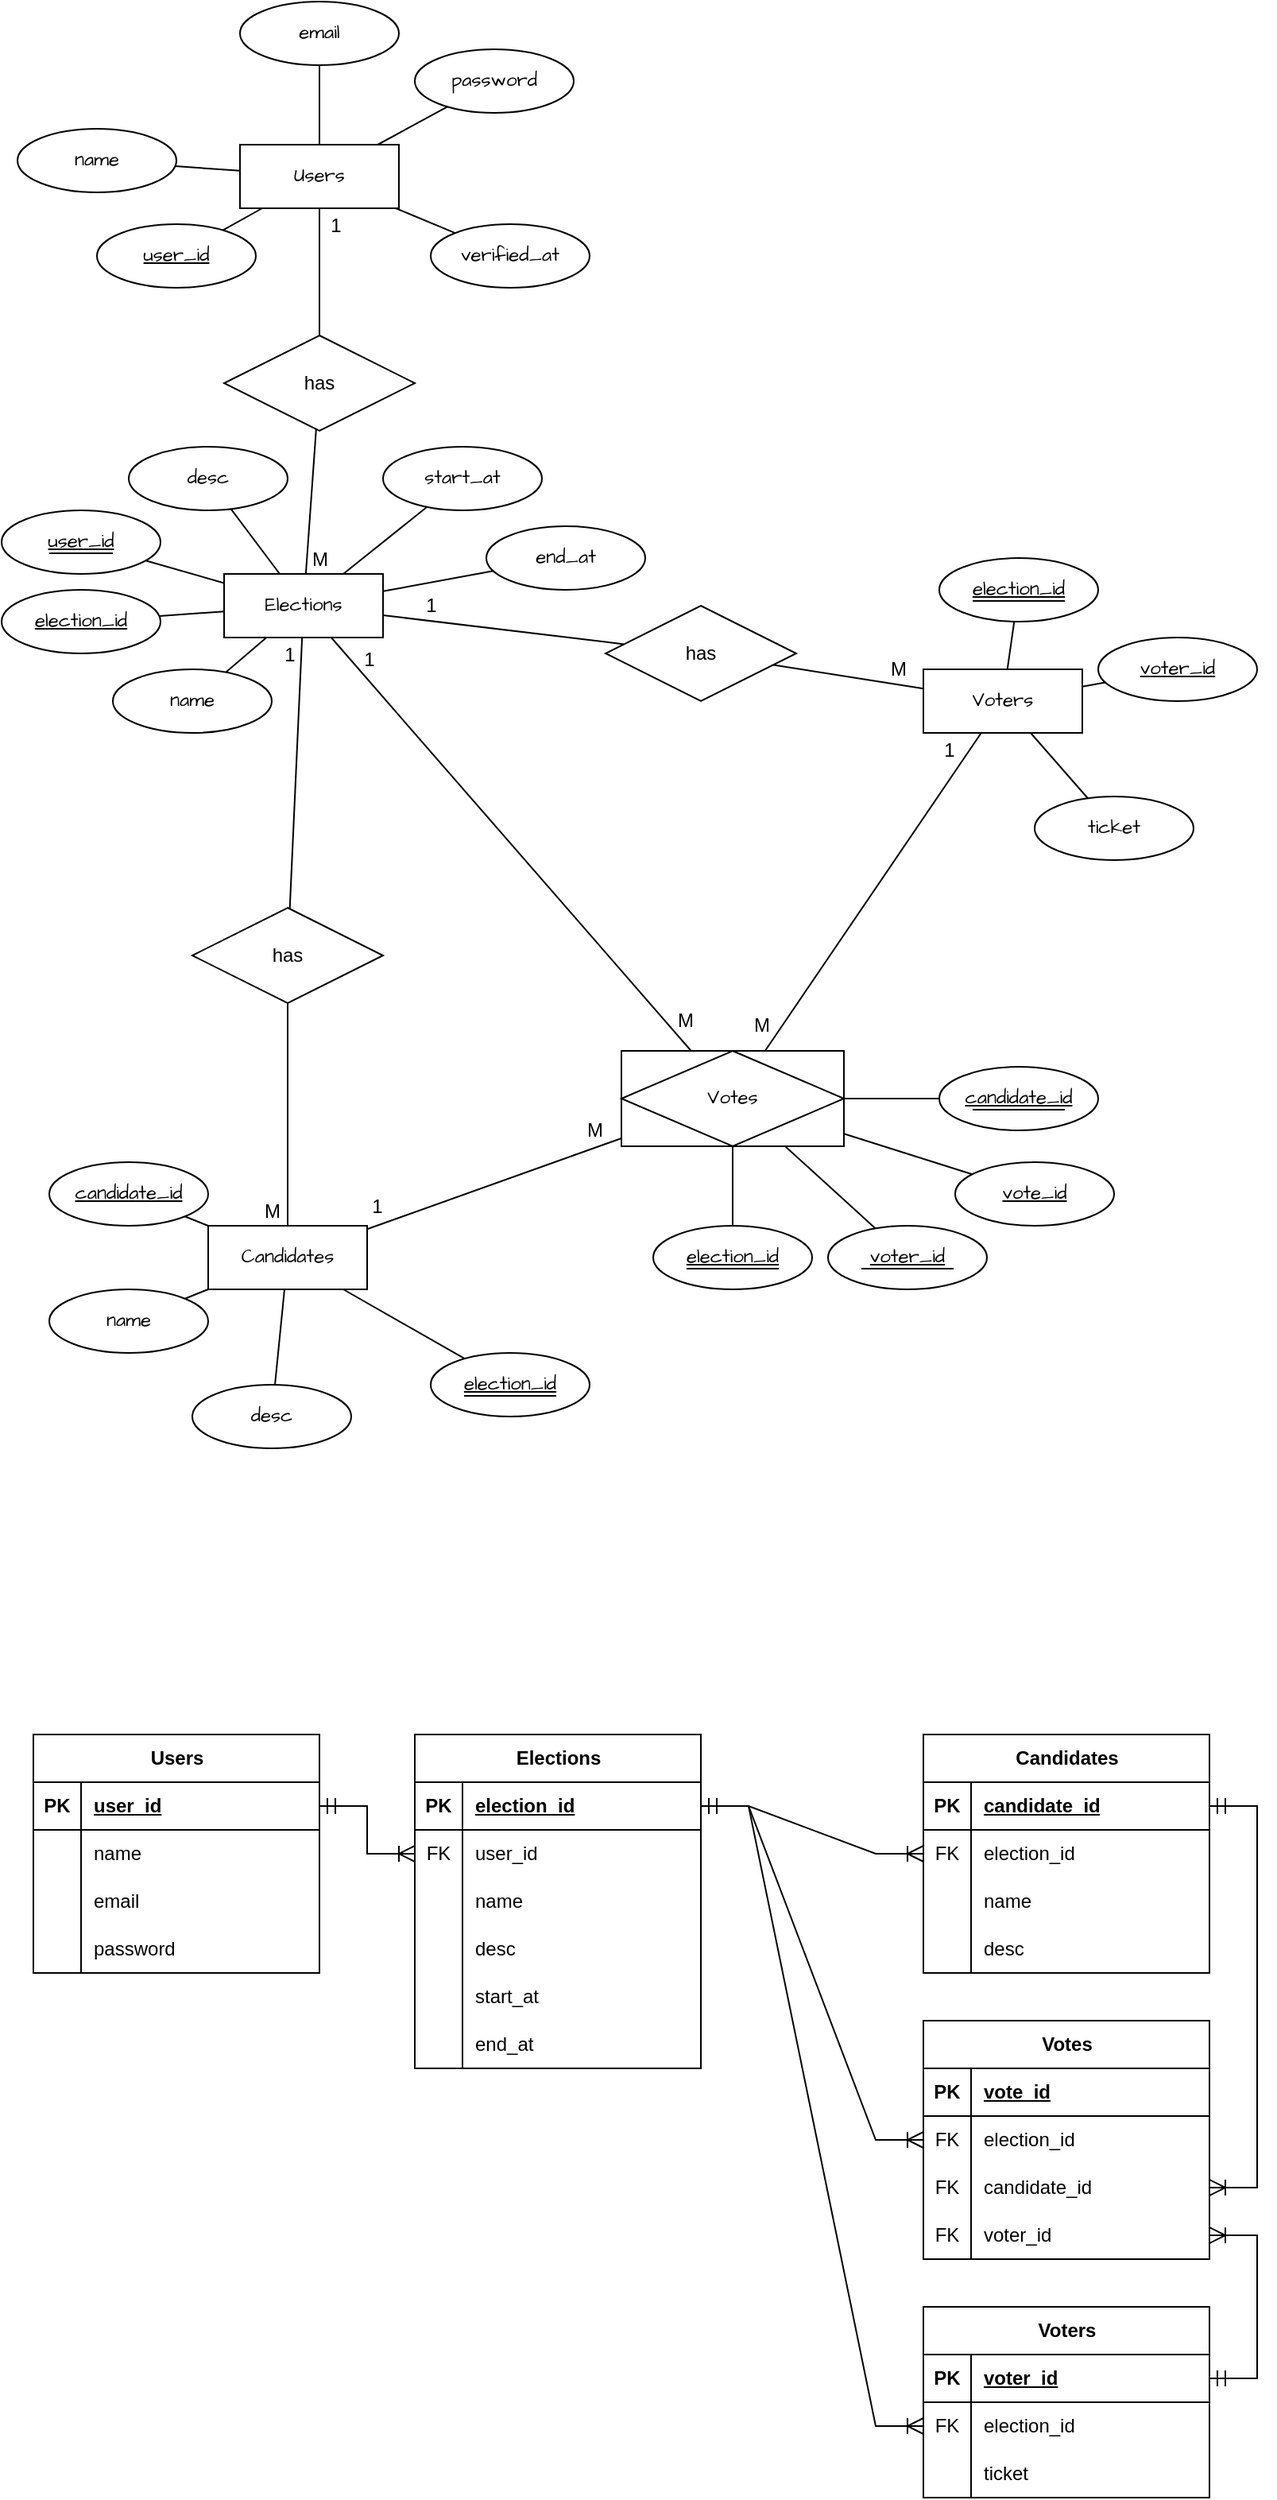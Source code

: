 <mxfile version="24.7.16">
  <diagram id="R2lEEEUBdFMjLlhIrx00" name="Page-1">
    <mxGraphModel dx="1313" dy="759" grid="1" gridSize="10" guides="1" tooltips="1" connect="1" arrows="1" fold="1" page="1" pageScale="1" pageWidth="850" pageHeight="1100" math="0" shadow="0" extFonts="Permanent Marker^https://fonts.googleapis.com/css?family=Permanent+Marker">
      <root>
        <mxCell id="0" />
        <mxCell id="1" parent="0" />
        <mxCell id="Wa6VP302sSLP-3VWAH-b-102" style="edgeStyle=none;curved=1;rounded=0;orthogonalLoop=1;jettySize=auto;html=1;fontSize=12;startSize=8;endSize=8;endArrow=none;endFill=0;" parent="1" source="Wa6VP302sSLP-3VWAH-b-1" target="Wa6VP302sSLP-3VWAH-b-38" edge="1">
          <mxGeometry relative="1" as="geometry" />
        </mxCell>
        <mxCell id="Wa6VP302sSLP-3VWAH-b-103" style="edgeStyle=none;curved=1;rounded=0;orthogonalLoop=1;jettySize=auto;html=1;fontSize=12;startSize=8;endSize=8;endArrow=none;endFill=0;" parent="1" source="Wa6VP302sSLP-3VWAH-b-1" target="Wa6VP302sSLP-3VWAH-b-29" edge="1">
          <mxGeometry relative="1" as="geometry">
            <mxPoint x="120" y="390" as="targetPoint" />
          </mxGeometry>
        </mxCell>
        <mxCell id="Wa6VP302sSLP-3VWAH-b-104" style="edgeStyle=none;curved=1;rounded=0;orthogonalLoop=1;jettySize=auto;html=1;fontSize=12;startSize=8;endSize=8;endArrow=none;endFill=0;" parent="1" source="Wa6VP302sSLP-3VWAH-b-1" target="Wa6VP302sSLP-3VWAH-b-35" edge="1">
          <mxGeometry relative="1" as="geometry" />
        </mxCell>
        <mxCell id="Kw1aUtqS49JXzA_AEvwv-2" style="edgeStyle=none;curved=1;rounded=0;orthogonalLoop=1;jettySize=auto;html=1;fontSize=12;startSize=8;endSize=8;endArrow=none;endFill=0;" parent="1" source="Wa6VP302sSLP-3VWAH-b-1" target="Kw1aUtqS49JXzA_AEvwv-1" edge="1">
          <mxGeometry relative="1" as="geometry" />
        </mxCell>
        <mxCell id="Kw1aUtqS49JXzA_AEvwv-10" value="1" style="edgeLabel;html=1;align=center;verticalAlign=middle;resizable=0;points=[];fontSize=12;" parent="Kw1aUtqS49JXzA_AEvwv-2" vertex="1" connectable="0">
          <mxGeometry x="-0.756" y="-1" relative="1" as="geometry">
            <mxPoint x="12" y="-9" as="offset" />
          </mxGeometry>
        </mxCell>
        <mxCell id="Kw1aUtqS49JXzA_AEvwv-5" style="edgeStyle=none;curved=1;rounded=0;orthogonalLoop=1;jettySize=auto;html=1;fontSize=12;startSize=8;endSize=8;endArrow=none;endFill=0;" parent="1" source="Kw1aUtqS49JXzA_AEvwv-4" target="Wa6VP302sSLP-3VWAH-b-4" edge="1">
          <mxGeometry relative="1" as="geometry" />
        </mxCell>
        <mxCell id="Kw1aUtqS49JXzA_AEvwv-13" value="M" style="edgeLabel;html=1;align=center;verticalAlign=middle;resizable=0;points=[];fontSize=12;" parent="Kw1aUtqS49JXzA_AEvwv-5" vertex="1" connectable="0">
          <mxGeometry x="0.578" y="-2" relative="1" as="geometry">
            <mxPoint x="-8" y="20" as="offset" />
          </mxGeometry>
        </mxCell>
        <mxCell id="Wa6VP302sSLP-3VWAH-b-1" value="Elections" style="whiteSpace=wrap;html=1;align=center;fontFamily=Architects Daughter;" parent="1" vertex="1">
          <mxGeometry x="170" y="410" width="100" height="40" as="geometry" />
        </mxCell>
        <mxCell id="Wa6VP302sSLP-3VWAH-b-84" style="edgeStyle=none;curved=1;rounded=0;orthogonalLoop=1;jettySize=auto;html=1;fontSize=12;startSize=8;endSize=8;endArrow=none;endFill=0;" parent="1" source="Wa6VP302sSLP-3VWAH-b-3" target="Wa6VP302sSLP-3VWAH-b-78" edge="1">
          <mxGeometry relative="1" as="geometry" />
        </mxCell>
        <mxCell id="Wa6VP302sSLP-3VWAH-b-85" style="edgeStyle=none;curved=1;rounded=0;orthogonalLoop=1;jettySize=auto;html=1;fontSize=12;startSize=8;endSize=8;endArrow=none;endFill=0;" parent="1" source="Wa6VP302sSLP-3VWAH-b-3" target="Wa6VP302sSLP-3VWAH-b-59" edge="1">
          <mxGeometry relative="1" as="geometry" />
        </mxCell>
        <mxCell id="Wa6VP302sSLP-3VWAH-b-88" style="edgeStyle=none;curved=1;rounded=0;orthogonalLoop=1;jettySize=auto;html=1;fontSize=12;startSize=8;endSize=8;endArrow=none;endFill=0;" parent="1" source="Wa6VP302sSLP-3VWAH-b-3" target="Wa6VP302sSLP-3VWAH-b-82" edge="1">
          <mxGeometry relative="1" as="geometry" />
        </mxCell>
        <mxCell id="Wa6VP302sSLP-3VWAH-b-3" value="Voters" style="whiteSpace=wrap;html=1;align=center;fontFamily=Architects Daughter;" parent="1" vertex="1">
          <mxGeometry x="610" y="470" width="100" height="40" as="geometry" />
        </mxCell>
        <mxCell id="Wa6VP302sSLP-3VWAH-b-95" style="edgeStyle=none;curved=1;rounded=0;orthogonalLoop=1;jettySize=auto;html=1;fontSize=12;startSize=8;endSize=8;endArrow=none;endFill=0;" parent="1" source="Wa6VP302sSLP-3VWAH-b-4" target="Wa6VP302sSLP-3VWAH-b-69" edge="1">
          <mxGeometry relative="1" as="geometry" />
        </mxCell>
        <mxCell id="Wa6VP302sSLP-3VWAH-b-96" style="edgeStyle=none;curved=1;rounded=0;orthogonalLoop=1;jettySize=auto;html=1;fontSize=12;startSize=8;endSize=8;endArrow=none;endFill=0;" parent="1" source="Wa6VP302sSLP-3VWAH-b-4" target="Wa6VP302sSLP-3VWAH-b-54" edge="1">
          <mxGeometry relative="1" as="geometry" />
        </mxCell>
        <mxCell id="Wa6VP302sSLP-3VWAH-b-97" style="edgeStyle=none;curved=1;rounded=0;orthogonalLoop=1;jettySize=auto;html=1;fontSize=12;startSize=8;endSize=8;endArrow=none;endFill=0;" parent="1" source="Wa6VP302sSLP-3VWAH-b-4" target="Wa6VP302sSLP-3VWAH-b-63" edge="1">
          <mxGeometry relative="1" as="geometry" />
        </mxCell>
        <mxCell id="Wa6VP302sSLP-3VWAH-b-4" value="Candidates" style="whiteSpace=wrap;html=1;align=center;fontFamily=Architects Daughter;" parent="1" vertex="1">
          <mxGeometry x="160" y="820" width="100" height="40" as="geometry" />
        </mxCell>
        <mxCell id="Wa6VP302sSLP-3VWAH-b-9" style="edgeStyle=none;curved=1;rounded=0;hachureGap=4;orthogonalLoop=1;jettySize=auto;html=1;fontFamily=Architects Daughter;fontSource=https%3A%2F%2Ffonts.googleapis.com%2Fcss%3Ffamily%3DArchitects%2BDaughter;fontSize=12;startSize=8;endSize=8;endArrow=none;endFill=0;" parent="1" source="77S7y7EUyt2f8yJZMsOL-2" target="Wa6VP302sSLP-3VWAH-b-1" edge="1">
          <mxGeometry relative="1" as="geometry" />
        </mxCell>
        <mxCell id="Kw1aUtqS49JXzA_AEvwv-14" value="M" style="edgeLabel;html=1;align=center;verticalAlign=middle;resizable=0;points=[];fontSize=12;" parent="Wa6VP302sSLP-3VWAH-b-9" vertex="1" connectable="0">
          <mxGeometry x="0.749" relative="1" as="geometry">
            <mxPoint x="8" y="2" as="offset" />
          </mxGeometry>
        </mxCell>
        <mxCell id="Wa6VP302sSLP-3VWAH-b-23" style="edgeStyle=none;curved=1;rounded=0;hachureGap=4;orthogonalLoop=1;jettySize=auto;html=1;fontFamily=Architects Daughter;fontSource=https%3A%2F%2Ffonts.googleapis.com%2Fcss%3Ffamily%3DArchitects%2BDaughter;fontSize=12;startSize=8;endSize=8;endArrow=none;endFill=0;" parent="1" source="Wa6VP302sSLP-3VWAH-b-5" target="Wa6VP302sSLP-3VWAH-b-14" edge="1">
          <mxGeometry relative="1" as="geometry" />
        </mxCell>
        <mxCell id="Wa6VP302sSLP-3VWAH-b-24" style="edgeStyle=none;curved=1;rounded=0;hachureGap=4;orthogonalLoop=1;jettySize=auto;html=1;fontFamily=Architects Daughter;fontSource=https%3A%2F%2Ffonts.googleapis.com%2Fcss%3Ffamily%3DArchitects%2BDaughter;fontSize=12;startSize=8;endSize=8;endArrow=none;endFill=0;" parent="1" source="Wa6VP302sSLP-3VWAH-b-5" target="Wa6VP302sSLP-3VWAH-b-15" edge="1">
          <mxGeometry relative="1" as="geometry" />
        </mxCell>
        <mxCell id="Wa6VP302sSLP-3VWAH-b-26" style="edgeStyle=none;curved=1;rounded=0;hachureGap=4;orthogonalLoop=1;jettySize=auto;html=1;fontFamily=Architects Daughter;fontSource=https%3A%2F%2Ffonts.googleapis.com%2Fcss%3Ffamily%3DArchitects%2BDaughter;fontSize=12;startSize=8;endSize=8;endArrow=none;endFill=0;" parent="1" source="Wa6VP302sSLP-3VWAH-b-5" target="Wa6VP302sSLP-3VWAH-b-19" edge="1">
          <mxGeometry relative="1" as="geometry" />
        </mxCell>
        <mxCell id="Wa6VP302sSLP-3VWAH-b-5" value="Users" style="whiteSpace=wrap;html=1;align=center;fontFamily=Architects Daughter;" parent="1" vertex="1">
          <mxGeometry x="180" y="140" width="100" height="40" as="geometry" />
        </mxCell>
        <mxCell id="Wa6VP302sSLP-3VWAH-b-11" style="edgeStyle=none;curved=1;rounded=0;hachureGap=4;orthogonalLoop=1;jettySize=auto;html=1;fontFamily=Architects Daughter;fontSource=https%3A%2F%2Ffonts.googleapis.com%2Fcss%3Ffamily%3DArchitects%2BDaughter;fontSize=12;startSize=8;endSize=8;endArrow=none;endFill=0;" parent="1" source="Wa6VP302sSLP-3VWAH-b-7" target="Wa6VP302sSLP-3VWAH-b-1" edge="1">
          <mxGeometry relative="1" as="geometry" />
        </mxCell>
        <mxCell id="Kw1aUtqS49JXzA_AEvwv-18" value="1" style="edgeLabel;html=1;align=center;verticalAlign=middle;resizable=0;points=[];fontSize=12;" parent="Wa6VP302sSLP-3VWAH-b-11" vertex="1" connectable="0">
          <mxGeometry x="0.927" relative="1" as="geometry">
            <mxPoint x="15" y="4" as="offset" />
          </mxGeometry>
        </mxCell>
        <mxCell id="Kw1aUtqS49JXzA_AEvwv-19" value="M" style="edgeLabel;html=1;align=center;verticalAlign=middle;resizable=0;points=[];fontSize=12;" parent="Wa6VP302sSLP-3VWAH-b-11" vertex="1" connectable="0">
          <mxGeometry x="-0.902" y="2" relative="1" as="geometry">
            <mxPoint x="9" y="-8" as="offset" />
          </mxGeometry>
        </mxCell>
        <mxCell id="Wa6VP302sSLP-3VWAH-b-12" style="edgeStyle=none;curved=1;rounded=0;hachureGap=4;orthogonalLoop=1;jettySize=auto;html=1;fontFamily=Architects Daughter;fontSource=https%3A%2F%2Ffonts.googleapis.com%2Fcss%3Ffamily%3DArchitects%2BDaughter;fontSize=12;startSize=8;endSize=8;endArrow=none;endFill=0;" parent="1" source="Wa6VP302sSLP-3VWAH-b-7" target="Wa6VP302sSLP-3VWAH-b-4" edge="1">
          <mxGeometry relative="1" as="geometry" />
        </mxCell>
        <mxCell id="Kw1aUtqS49JXzA_AEvwv-16" value="1" style="edgeLabel;html=1;align=center;verticalAlign=middle;resizable=0;points=[];fontSize=12;" parent="Wa6VP302sSLP-3VWAH-b-12" vertex="1" connectable="0">
          <mxGeometry x="0.882" y="2" relative="1" as="geometry">
            <mxPoint x="-4" y="-13" as="offset" />
          </mxGeometry>
        </mxCell>
        <mxCell id="Kw1aUtqS49JXzA_AEvwv-17" value="M" style="edgeLabel;html=1;align=center;verticalAlign=middle;resizable=0;points=[];fontSize=12;" parent="Wa6VP302sSLP-3VWAH-b-12" vertex="1" connectable="0">
          <mxGeometry x="-0.86" y="1" relative="1" as="geometry">
            <mxPoint x="-6" y="-10" as="offset" />
          </mxGeometry>
        </mxCell>
        <mxCell id="Wa6VP302sSLP-3VWAH-b-13" style="edgeStyle=none;curved=1;rounded=0;hachureGap=4;orthogonalLoop=1;jettySize=auto;html=1;fontFamily=Architects Daughter;fontSource=https%3A%2F%2Ffonts.googleapis.com%2Fcss%3Ffamily%3DArchitects%2BDaughter;fontSize=12;startSize=8;endSize=8;endArrow=none;endFill=0;" parent="1" source="Wa6VP302sSLP-3VWAH-b-7" target="Wa6VP302sSLP-3VWAH-b-3" edge="1">
          <mxGeometry relative="1" as="geometry" />
        </mxCell>
        <mxCell id="Kw1aUtqS49JXzA_AEvwv-20" value="M" style="edgeLabel;html=1;align=center;verticalAlign=middle;resizable=0;points=[];fontSize=12;" parent="Wa6VP302sSLP-3VWAH-b-13" vertex="1" connectable="0">
          <mxGeometry x="-0.845" relative="1" as="geometry">
            <mxPoint x="-13" y="-1" as="offset" />
          </mxGeometry>
        </mxCell>
        <mxCell id="Kw1aUtqS49JXzA_AEvwv-21" value="1" style="edgeLabel;html=1;align=center;verticalAlign=middle;resizable=0;points=[];fontSize=12;" parent="Wa6VP302sSLP-3VWAH-b-13" vertex="1" connectable="0">
          <mxGeometry x="0.841" relative="1" as="geometry">
            <mxPoint x="-10" y="-5" as="offset" />
          </mxGeometry>
        </mxCell>
        <mxCell id="Wa6VP302sSLP-3VWAH-b-89" style="edgeStyle=none;curved=1;rounded=0;orthogonalLoop=1;jettySize=auto;html=1;fontSize=12;startSize=8;endSize=8;endArrow=none;endFill=0;" parent="1" source="Wa6VP302sSLP-3VWAH-b-7" target="Wa6VP302sSLP-3VWAH-b-52" edge="1">
          <mxGeometry relative="1" as="geometry" />
        </mxCell>
        <mxCell id="Wa6VP302sSLP-3VWAH-b-90" style="edgeStyle=none;curved=1;rounded=0;orthogonalLoop=1;jettySize=auto;html=1;fontSize=12;startSize=8;endSize=8;endArrow=none;endFill=0;" parent="1" source="Wa6VP302sSLP-3VWAH-b-7" target="Wa6VP302sSLP-3VWAH-b-48" edge="1">
          <mxGeometry relative="1" as="geometry" />
        </mxCell>
        <mxCell id="Wa6VP302sSLP-3VWAH-b-91" style="edgeStyle=none;curved=1;rounded=0;orthogonalLoop=1;jettySize=auto;html=1;fontSize=12;startSize=8;endSize=8;endArrow=none;endFill=0;" parent="1" source="Wa6VP302sSLP-3VWAH-b-7" target="Wa6VP302sSLP-3VWAH-b-50" edge="1">
          <mxGeometry relative="1" as="geometry" />
        </mxCell>
        <mxCell id="Wa6VP302sSLP-3VWAH-b-94" style="edgeStyle=none;curved=1;rounded=0;orthogonalLoop=1;jettySize=auto;html=1;fontSize=12;startSize=8;endSize=8;endArrow=none;endFill=0;" parent="1" source="Wa6VP302sSLP-3VWAH-b-7" target="Wa6VP302sSLP-3VWAH-b-56" edge="1">
          <mxGeometry relative="1" as="geometry" />
        </mxCell>
        <mxCell id="Wa6VP302sSLP-3VWAH-b-7" value="Votes" style="shape=associativeEntity;whiteSpace=wrap;html=1;align=center;hachureGap=4;fontFamily=Architects Daughter;" parent="1" vertex="1">
          <mxGeometry x="420" y="710" width="140" height="60" as="geometry" />
        </mxCell>
        <mxCell id="Wa6VP302sSLP-3VWAH-b-14" value="name" style="ellipse;whiteSpace=wrap;html=1;align=center;hachureGap=4;fontFamily=Architects Daughter;fontSource=https%3A%2F%2Ffonts.googleapis.com%2Fcss%3Ffamily%3DArchitects%2BDaughter;" parent="1" vertex="1">
          <mxGeometry x="40" y="130" width="100" height="40" as="geometry" />
        </mxCell>
        <mxCell id="Wa6VP302sSLP-3VWAH-b-15" value="email" style="ellipse;whiteSpace=wrap;html=1;align=center;hachureGap=4;fontFamily=Architects Daughter;fontSource=https%3A%2F%2Ffonts.googleapis.com%2Fcss%3Ffamily%3DArchitects%2BDaughter;" parent="1" vertex="1">
          <mxGeometry x="180" y="50" width="100" height="40" as="geometry" />
        </mxCell>
        <mxCell id="Wa6VP302sSLP-3VWAH-b-17" value="password" style="ellipse;whiteSpace=wrap;html=1;align=center;hachureGap=4;fontFamily=Architects Daughter;fontSource=https%3A%2F%2Ffonts.googleapis.com%2Fcss%3Ffamily%3DArchitects%2BDaughter;" parent="1" vertex="1">
          <mxGeometry x="290" y="80" width="100" height="40" as="geometry" />
        </mxCell>
        <mxCell id="Wa6VP302sSLP-3VWAH-b-19" value="verified_at" style="ellipse;whiteSpace=wrap;html=1;align=center;hachureGap=4;fontFamily=Architects Daughter;fontSource=https%3A%2F%2Ffonts.googleapis.com%2Fcss%3Ffamily%3DArchitects%2BDaughter;" parent="1" vertex="1">
          <mxGeometry x="300" y="190" width="100" height="40" as="geometry" />
        </mxCell>
        <mxCell id="Wa6VP302sSLP-3VWAH-b-22" style="edgeStyle=none;curved=1;rounded=0;hachureGap=4;orthogonalLoop=1;jettySize=auto;html=1;fontFamily=Architects Daughter;fontSource=https%3A%2F%2Ffonts.googleapis.com%2Fcss%3Ffamily%3DArchitects%2BDaughter;fontSize=12;startSize=8;endSize=8;endArrow=none;endFill=0;" parent="1" source="Wa6VP302sSLP-3VWAH-b-21" target="Wa6VP302sSLP-3VWAH-b-5" edge="1">
          <mxGeometry relative="1" as="geometry" />
        </mxCell>
        <mxCell id="Wa6VP302sSLP-3VWAH-b-21" value="user_id" style="ellipse;whiteSpace=wrap;html=1;align=center;hachureGap=4;fontFamily=Architects Daughter;fontSource=https%3A%2F%2Ffonts.googleapis.com%2Fcss%3Ffamily%3DArchitects%2BDaughter;fontStyle=4;" parent="1" vertex="1">
          <mxGeometry x="90" y="190" width="100" height="40" as="geometry" />
        </mxCell>
        <mxCell id="Wa6VP302sSLP-3VWAH-b-25" style="edgeStyle=none;curved=1;rounded=0;hachureGap=4;orthogonalLoop=1;jettySize=auto;html=1;fontFamily=Architects Daughter;fontSource=https%3A%2F%2Ffonts.googleapis.com%2Fcss%3Ffamily%3DArchitects%2BDaughter;fontSize=12;startSize=8;endSize=8;endArrow=none;endFill=0;" parent="1" source="Wa6VP302sSLP-3VWAH-b-5" target="Wa6VP302sSLP-3VWAH-b-17" edge="1">
          <mxGeometry relative="1" as="geometry" />
        </mxCell>
        <mxCell id="Wa6VP302sSLP-3VWAH-b-31" value="" style="group;" parent="1" vertex="1" connectable="0">
          <mxGeometry x="30" y="370" width="100" height="40" as="geometry" />
        </mxCell>
        <mxCell id="Wa6VP302sSLP-3VWAH-b-29" value="user_id" style="ellipse;whiteSpace=wrap;html=1;align=center;hachureGap=4;fontFamily=Architects Daughter;fontSource=https%3A%2F%2Ffonts.googleapis.com%2Fcss%3Ffamily%3DArchitects%2BDaughter;fontStyle=4;" parent="Wa6VP302sSLP-3VWAH-b-31" vertex="1">
          <mxGeometry width="100" height="40" as="geometry" />
        </mxCell>
        <mxCell id="Wa6VP302sSLP-3VWAH-b-30" value="" style="endArrow=none;html=1;rounded=0;hachureGap=4;fontFamily=Architects Daughter;fontSource=https%3A%2F%2Ffonts.googleapis.com%2Fcss%3Ffamily%3DArchitects%2BDaughter;fontSize=12;startSize=8;endSize=8;curved=1;" parent="Wa6VP302sSLP-3VWAH-b-31" edge="1">
          <mxGeometry relative="1" as="geometry">
            <mxPoint x="30" y="27" as="sourcePoint" />
            <mxPoint x="70" y="27" as="targetPoint" />
          </mxGeometry>
        </mxCell>
        <mxCell id="Wa6VP302sSLP-3VWAH-b-35" value="election_id" style="ellipse;whiteSpace=wrap;html=1;align=center;hachureGap=4;fontFamily=Architects Daughter;fontSource=https%3A%2F%2Ffonts.googleapis.com%2Fcss%3Ffamily%3DArchitects%2BDaughter;fontStyle=4;" parent="1" vertex="1">
          <mxGeometry x="30" y="420" width="100" height="40" as="geometry" />
        </mxCell>
        <mxCell id="Wa6VP302sSLP-3VWAH-b-106" style="edgeStyle=none;curved=1;rounded=0;orthogonalLoop=1;jettySize=auto;html=1;fontSize=12;startSize=8;endSize=8;endArrow=none;endFill=0;" parent="1" source="Wa6VP302sSLP-3VWAH-b-37" target="Wa6VP302sSLP-3VWAH-b-1" edge="1">
          <mxGeometry relative="1" as="geometry" />
        </mxCell>
        <mxCell id="Wa6VP302sSLP-3VWAH-b-37" value="name" style="ellipse;whiteSpace=wrap;html=1;align=center;hachureGap=4;fontFamily=Architects Daughter;fontSource=https%3A%2F%2Ffonts.googleapis.com%2Fcss%3Ffamily%3DArchitects%2BDaughter;" parent="1" vertex="1">
          <mxGeometry x="100" y="470" width="100" height="40" as="geometry" />
        </mxCell>
        <mxCell id="Wa6VP302sSLP-3VWAH-b-38" value="desc" style="ellipse;whiteSpace=wrap;html=1;align=center;hachureGap=4;fontFamily=Architects Daughter;fontSource=https%3A%2F%2Ffonts.googleapis.com%2Fcss%3Ffamily%3DArchitects%2BDaughter;" parent="1" vertex="1">
          <mxGeometry x="110" y="330" width="100" height="40" as="geometry" />
        </mxCell>
        <mxCell id="77S7y7EUyt2f8yJZMsOL-1" style="edgeStyle=none;curved=1;rounded=0;orthogonalLoop=1;jettySize=auto;html=1;fontSize=12;startSize=8;endSize=8;endArrow=none;endFill=0;" parent="1" source="Wa6VP302sSLP-3VWAH-b-39" target="Wa6VP302sSLP-3VWAH-b-1" edge="1">
          <mxGeometry relative="1" as="geometry" />
        </mxCell>
        <mxCell id="Wa6VP302sSLP-3VWAH-b-39" value="start_at" style="ellipse;whiteSpace=wrap;html=1;align=center;hachureGap=4;fontFamily=Architects Daughter;fontSource=https%3A%2F%2Ffonts.googleapis.com%2Fcss%3Ffamily%3DArchitects%2BDaughter;" parent="1" vertex="1">
          <mxGeometry x="270" y="330" width="100" height="40" as="geometry" />
        </mxCell>
        <mxCell id="Wa6VP302sSLP-3VWAH-b-108" style="edgeStyle=none;curved=1;rounded=0;orthogonalLoop=1;jettySize=auto;html=1;fontSize=12;startSize=8;endSize=8;endArrow=none;endFill=0;" parent="1" source="Wa6VP302sSLP-3VWAH-b-40" target="Wa6VP302sSLP-3VWAH-b-1" edge="1">
          <mxGeometry relative="1" as="geometry" />
        </mxCell>
        <mxCell id="Wa6VP302sSLP-3VWAH-b-40" value="end_at" style="ellipse;whiteSpace=wrap;html=1;align=center;hachureGap=4;fontFamily=Architects Daughter;fontSource=https%3A%2F%2Ffonts.googleapis.com%2Fcss%3Ffamily%3DArchitects%2BDaughter;" parent="1" vertex="1">
          <mxGeometry x="335" y="380" width="100" height="40" as="geometry" />
        </mxCell>
        <mxCell id="Wa6VP302sSLP-3VWAH-b-47" value="" style="group;" parent="1" vertex="1" connectable="0">
          <mxGeometry x="440" y="820" width="100" height="40" as="geometry" />
        </mxCell>
        <mxCell id="Wa6VP302sSLP-3VWAH-b-48" value="election_id" style="ellipse;whiteSpace=wrap;html=1;align=center;hachureGap=4;fontFamily=Architects Daughter;fontSource=https%3A%2F%2Ffonts.googleapis.com%2Fcss%3Ffamily%3DArchitects%2BDaughter;fontStyle=4;" parent="Wa6VP302sSLP-3VWAH-b-47" vertex="1">
          <mxGeometry width="100" height="40" as="geometry" />
        </mxCell>
        <mxCell id="Wa6VP302sSLP-3VWAH-b-49" value="" style="endArrow=none;html=1;rounded=0;hachureGap=4;fontFamily=Architects Daughter;fontSource=https%3A%2F%2Ffonts.googleapis.com%2Fcss%3Ffamily%3DArchitects%2BDaughter;fontSize=12;startSize=8;endSize=8;curved=1;" parent="Wa6VP302sSLP-3VWAH-b-47" edge="1">
          <mxGeometry relative="1" as="geometry">
            <mxPoint x="21" y="27" as="sourcePoint" />
            <mxPoint x="79" y="27" as="targetPoint" />
          </mxGeometry>
        </mxCell>
        <mxCell id="Wa6VP302sSLP-3VWAH-b-50" value="vote_id" style="ellipse;whiteSpace=wrap;html=1;align=center;hachureGap=4;fontFamily=Architects Daughter;fontSource=https%3A%2F%2Ffonts.googleapis.com%2Fcss%3Ffamily%3DArchitects%2BDaughter;fontStyle=4;" parent="1" vertex="1">
          <mxGeometry x="630" y="780" width="100" height="40" as="geometry" />
        </mxCell>
        <mxCell id="Wa6VP302sSLP-3VWAH-b-51" value="" style="group;" parent="1" vertex="1" connectable="0">
          <mxGeometry x="620" y="720" width="100" height="40" as="geometry" />
        </mxCell>
        <mxCell id="Wa6VP302sSLP-3VWAH-b-52" value="candidate_id" style="ellipse;whiteSpace=wrap;html=1;align=center;hachureGap=4;fontFamily=Architects Daughter;fontSource=https%3A%2F%2Ffonts.googleapis.com%2Fcss%3Ffamily%3DArchitects%2BDaughter;fontStyle=4;" parent="Wa6VP302sSLP-3VWAH-b-51" vertex="1">
          <mxGeometry width="100" height="40" as="geometry" />
        </mxCell>
        <mxCell id="Wa6VP302sSLP-3VWAH-b-53" value="" style="endArrow=none;html=1;rounded=0;hachureGap=4;fontFamily=Architects Daughter;fontSource=https%3A%2F%2Ffonts.googleapis.com%2Fcss%3Ffamily%3DArchitects%2BDaughter;fontSize=12;startSize=8;endSize=8;curved=1;" parent="Wa6VP302sSLP-3VWAH-b-51" edge="1">
          <mxGeometry relative="1" as="geometry">
            <mxPoint x="21" y="27" as="sourcePoint" />
            <mxPoint x="79" y="27" as="targetPoint" />
          </mxGeometry>
        </mxCell>
        <mxCell id="Wa6VP302sSLP-3VWAH-b-54" value="candidate_id" style="ellipse;whiteSpace=wrap;html=1;align=center;hachureGap=4;fontFamily=Architects Daughter;fontSource=https%3A%2F%2Ffonts.googleapis.com%2Fcss%3Ffamily%3DArchitects%2BDaughter;fontStyle=4;" parent="1" vertex="1">
          <mxGeometry x="60" y="780" width="100" height="40" as="geometry" />
        </mxCell>
        <mxCell id="Wa6VP302sSLP-3VWAH-b-55" value="" style="group;" parent="1" vertex="1" connectable="0">
          <mxGeometry x="550" y="820" width="100" height="40" as="geometry" />
        </mxCell>
        <mxCell id="Wa6VP302sSLP-3VWAH-b-56" value="voter_id" style="ellipse;whiteSpace=wrap;html=1;align=center;hachureGap=4;fontFamily=Architects Daughter;fontSource=https%3A%2F%2Ffonts.googleapis.com%2Fcss%3Ffamily%3DArchitects%2BDaughter;fontStyle=4;" parent="Wa6VP302sSLP-3VWAH-b-55" vertex="1">
          <mxGeometry width="100" height="40" as="geometry" />
        </mxCell>
        <mxCell id="Wa6VP302sSLP-3VWAH-b-57" value="" style="endArrow=none;html=1;rounded=0;hachureGap=4;fontFamily=Architects Daughter;fontSource=https%3A%2F%2Ffonts.googleapis.com%2Fcss%3Ffamily%3DArchitects%2BDaughter;fontSize=12;startSize=8;endSize=8;curved=1;" parent="Wa6VP302sSLP-3VWAH-b-55" edge="1">
          <mxGeometry relative="1" as="geometry">
            <mxPoint x="21" y="27" as="sourcePoint" />
            <mxPoint x="79" y="27" as="targetPoint" />
          </mxGeometry>
        </mxCell>
        <mxCell id="Wa6VP302sSLP-3VWAH-b-58" value="" style="group;" parent="1" vertex="1" connectable="0">
          <mxGeometry x="720" y="450" width="100" height="40" as="geometry" />
        </mxCell>
        <mxCell id="Wa6VP302sSLP-3VWAH-b-59" value="voter_id" style="ellipse;whiteSpace=wrap;html=1;align=center;hachureGap=4;fontFamily=Architects Daughter;fontSource=https%3A%2F%2Ffonts.googleapis.com%2Fcss%3Ffamily%3DArchitects%2BDaughter;fontStyle=4;" parent="Wa6VP302sSLP-3VWAH-b-58" vertex="1">
          <mxGeometry width="100" height="40" as="geometry" />
        </mxCell>
        <mxCell id="Wa6VP302sSLP-3VWAH-b-62" style="edgeStyle=none;curved=1;rounded=0;orthogonalLoop=1;jettySize=auto;html=1;exitX=0.5;exitY=1;exitDx=0;exitDy=0;fontSize=12;startSize=8;endSize=8;" parent="1" source="Wa6VP302sSLP-3VWAH-b-50" target="Wa6VP302sSLP-3VWAH-b-50" edge="1">
          <mxGeometry relative="1" as="geometry" />
        </mxCell>
        <mxCell id="Wa6VP302sSLP-3VWAH-b-63" value="name" style="ellipse;whiteSpace=wrap;html=1;align=center;hachureGap=4;fontFamily=Architects Daughter;fontSource=https%3A%2F%2Ffonts.googleapis.com%2Fcss%3Ffamily%3DArchitects%2BDaughter;" parent="1" vertex="1">
          <mxGeometry x="60" y="860" width="100" height="40" as="geometry" />
        </mxCell>
        <mxCell id="Wa6VP302sSLP-3VWAH-b-98" style="edgeStyle=none;curved=1;rounded=0;orthogonalLoop=1;jettySize=auto;html=1;fontSize=12;startSize=8;endSize=8;endArrow=none;endFill=0;" parent="1" source="Wa6VP302sSLP-3VWAH-b-65" target="Wa6VP302sSLP-3VWAH-b-4" edge="1">
          <mxGeometry relative="1" as="geometry" />
        </mxCell>
        <mxCell id="Wa6VP302sSLP-3VWAH-b-65" value="desc" style="ellipse;whiteSpace=wrap;html=1;align=center;hachureGap=4;fontFamily=Architects Daughter;fontSource=https%3A%2F%2Ffonts.googleapis.com%2Fcss%3Ffamily%3DArchitects%2BDaughter;" parent="1" vertex="1">
          <mxGeometry x="150" y="920" width="100" height="40" as="geometry" />
        </mxCell>
        <mxCell id="Wa6VP302sSLP-3VWAH-b-68" value="" style="group;" parent="1" vertex="1" connectable="0">
          <mxGeometry x="300" y="900" width="100" height="40" as="geometry" />
        </mxCell>
        <mxCell id="Wa6VP302sSLP-3VWAH-b-69" value="election_id" style="ellipse;whiteSpace=wrap;html=1;align=center;hachureGap=4;fontFamily=Architects Daughter;fontSource=https%3A%2F%2Ffonts.googleapis.com%2Fcss%3Ffamily%3DArchitects%2BDaughter;fontStyle=4;" parent="Wa6VP302sSLP-3VWAH-b-68" vertex="1">
          <mxGeometry width="100" height="40" as="geometry" />
        </mxCell>
        <mxCell id="Wa6VP302sSLP-3VWAH-b-70" value="" style="endArrow=none;html=1;rounded=0;hachureGap=4;fontFamily=Architects Daughter;fontSource=https%3A%2F%2Ffonts.googleapis.com%2Fcss%3Ffamily%3DArchitects%2BDaughter;fontSize=12;startSize=8;endSize=8;curved=1;" parent="Wa6VP302sSLP-3VWAH-b-68" edge="1">
          <mxGeometry relative="1" as="geometry">
            <mxPoint x="21" y="27" as="sourcePoint" />
            <mxPoint x="79" y="27" as="targetPoint" />
          </mxGeometry>
        </mxCell>
        <mxCell id="Wa6VP302sSLP-3VWAH-b-77" value="" style="group;" parent="1" vertex="1" connectable="0">
          <mxGeometry x="620" y="400" width="100" height="40" as="geometry" />
        </mxCell>
        <mxCell id="Wa6VP302sSLP-3VWAH-b-78" value="election_id" style="ellipse;whiteSpace=wrap;html=1;align=center;hachureGap=4;fontFamily=Architects Daughter;fontSource=https%3A%2F%2Ffonts.googleapis.com%2Fcss%3Ffamily%3DArchitects%2BDaughter;fontStyle=4;" parent="Wa6VP302sSLP-3VWAH-b-77" vertex="1">
          <mxGeometry width="100" height="40" as="geometry" />
        </mxCell>
        <mxCell id="Wa6VP302sSLP-3VWAH-b-79" value="" style="endArrow=none;html=1;rounded=0;hachureGap=4;fontFamily=Architects Daughter;fontSource=https%3A%2F%2Ffonts.googleapis.com%2Fcss%3Ffamily%3DArchitects%2BDaughter;fontSize=12;startSize=8;endSize=8;curved=1;" parent="Wa6VP302sSLP-3VWAH-b-77" edge="1">
          <mxGeometry relative="1" as="geometry">
            <mxPoint x="21" y="27" as="sourcePoint" />
            <mxPoint x="79" y="27" as="targetPoint" />
          </mxGeometry>
        </mxCell>
        <mxCell id="Wa6VP302sSLP-3VWAH-b-82" value="ticket" style="ellipse;whiteSpace=wrap;html=1;align=center;hachureGap=4;fontFamily=Architects Daughter;fontSource=https%3A%2F%2Ffonts.googleapis.com%2Fcss%3Ffamily%3DArchitects%2BDaughter;" parent="1" vertex="1">
          <mxGeometry x="680" y="550" width="100" height="40" as="geometry" />
        </mxCell>
        <mxCell id="77S7y7EUyt2f8yJZMsOL-3" value="Users" style="shape=table;startSize=30;container=1;collapsible=1;childLayout=tableLayout;fixedRows=1;rowLines=0;fontStyle=1;align=center;resizeLast=1;html=1;" parent="1" vertex="1">
          <mxGeometry x="50" y="1140" width="180" height="150" as="geometry" />
        </mxCell>
        <mxCell id="77S7y7EUyt2f8yJZMsOL-4" value="" style="shape=tableRow;horizontal=0;startSize=0;swimlaneHead=0;swimlaneBody=0;fillColor=none;collapsible=0;dropTarget=0;points=[[0,0.5],[1,0.5]];portConstraint=eastwest;top=0;left=0;right=0;bottom=1;" parent="77S7y7EUyt2f8yJZMsOL-3" vertex="1">
          <mxGeometry y="30" width="180" height="30" as="geometry" />
        </mxCell>
        <mxCell id="77S7y7EUyt2f8yJZMsOL-5" value="PK" style="shape=partialRectangle;connectable=0;fillColor=none;top=0;left=0;bottom=0;right=0;fontStyle=1;overflow=hidden;whiteSpace=wrap;html=1;" parent="77S7y7EUyt2f8yJZMsOL-4" vertex="1">
          <mxGeometry width="30" height="30" as="geometry">
            <mxRectangle width="30" height="30" as="alternateBounds" />
          </mxGeometry>
        </mxCell>
        <mxCell id="77S7y7EUyt2f8yJZMsOL-6" value="user_id" style="shape=partialRectangle;connectable=0;fillColor=none;top=0;left=0;bottom=0;right=0;align=left;spacingLeft=6;fontStyle=5;overflow=hidden;whiteSpace=wrap;html=1;" parent="77S7y7EUyt2f8yJZMsOL-4" vertex="1">
          <mxGeometry x="30" width="150" height="30" as="geometry">
            <mxRectangle width="150" height="30" as="alternateBounds" />
          </mxGeometry>
        </mxCell>
        <mxCell id="77S7y7EUyt2f8yJZMsOL-13" value="" style="shape=tableRow;horizontal=0;startSize=0;swimlaneHead=0;swimlaneBody=0;fillColor=none;collapsible=0;dropTarget=0;points=[[0,0.5],[1,0.5]];portConstraint=eastwest;top=0;left=0;right=0;bottom=0;" parent="77S7y7EUyt2f8yJZMsOL-3" vertex="1">
          <mxGeometry y="60" width="180" height="30" as="geometry" />
        </mxCell>
        <mxCell id="77S7y7EUyt2f8yJZMsOL-14" value="&lt;div&gt;&lt;br/&gt;&lt;/div&gt;" style="shape=partialRectangle;connectable=0;fillColor=none;top=0;left=0;bottom=0;right=0;editable=1;overflow=hidden;whiteSpace=wrap;html=1;" parent="77S7y7EUyt2f8yJZMsOL-13" vertex="1">
          <mxGeometry width="30" height="30" as="geometry">
            <mxRectangle width="30" height="30" as="alternateBounds" />
          </mxGeometry>
        </mxCell>
        <mxCell id="77S7y7EUyt2f8yJZMsOL-15" value="name" style="shape=partialRectangle;connectable=0;fillColor=none;top=0;left=0;bottom=0;right=0;align=left;spacingLeft=6;overflow=hidden;whiteSpace=wrap;html=1;" parent="77S7y7EUyt2f8yJZMsOL-13" vertex="1">
          <mxGeometry x="30" width="150" height="30" as="geometry">
            <mxRectangle width="150" height="30" as="alternateBounds" />
          </mxGeometry>
        </mxCell>
        <mxCell id="77S7y7EUyt2f8yJZMsOL-19" value="" style="shape=tableRow;horizontal=0;startSize=0;swimlaneHead=0;swimlaneBody=0;fillColor=none;collapsible=0;dropTarget=0;points=[[0,0.5],[1,0.5]];portConstraint=eastwest;top=0;left=0;right=0;bottom=0;" parent="77S7y7EUyt2f8yJZMsOL-3" vertex="1">
          <mxGeometry y="90" width="180" height="30" as="geometry" />
        </mxCell>
        <mxCell id="77S7y7EUyt2f8yJZMsOL-20" value="&lt;div&gt;&lt;br/&gt;&lt;/div&gt;" style="shape=partialRectangle;connectable=0;fillColor=none;top=0;left=0;bottom=0;right=0;editable=1;overflow=hidden;whiteSpace=wrap;html=1;" parent="77S7y7EUyt2f8yJZMsOL-19" vertex="1">
          <mxGeometry width="30" height="30" as="geometry">
            <mxRectangle width="30" height="30" as="alternateBounds" />
          </mxGeometry>
        </mxCell>
        <mxCell id="77S7y7EUyt2f8yJZMsOL-21" value="email" style="shape=partialRectangle;connectable=0;fillColor=none;top=0;left=0;bottom=0;right=0;align=left;spacingLeft=6;overflow=hidden;whiteSpace=wrap;html=1;" parent="77S7y7EUyt2f8yJZMsOL-19" vertex="1">
          <mxGeometry x="30" width="150" height="30" as="geometry">
            <mxRectangle width="150" height="30" as="alternateBounds" />
          </mxGeometry>
        </mxCell>
        <mxCell id="77S7y7EUyt2f8yJZMsOL-22" value="" style="shape=tableRow;horizontal=0;startSize=0;swimlaneHead=0;swimlaneBody=0;fillColor=none;collapsible=0;dropTarget=0;points=[[0,0.5],[1,0.5]];portConstraint=eastwest;top=0;left=0;right=0;bottom=0;" parent="77S7y7EUyt2f8yJZMsOL-3" vertex="1">
          <mxGeometry y="120" width="180" height="30" as="geometry" />
        </mxCell>
        <mxCell id="77S7y7EUyt2f8yJZMsOL-23" value="&lt;div&gt;&lt;br/&gt;&lt;/div&gt;" style="shape=partialRectangle;connectable=0;fillColor=none;top=0;left=0;bottom=0;right=0;editable=1;overflow=hidden;whiteSpace=wrap;html=1;" parent="77S7y7EUyt2f8yJZMsOL-22" vertex="1">
          <mxGeometry width="30" height="30" as="geometry">
            <mxRectangle width="30" height="30" as="alternateBounds" />
          </mxGeometry>
        </mxCell>
        <mxCell id="77S7y7EUyt2f8yJZMsOL-24" value="password" style="shape=partialRectangle;connectable=0;fillColor=none;top=0;left=0;bottom=0;right=0;align=left;spacingLeft=6;overflow=hidden;whiteSpace=wrap;html=1;" parent="77S7y7EUyt2f8yJZMsOL-22" vertex="1">
          <mxGeometry x="30" width="150" height="30" as="geometry">
            <mxRectangle width="150" height="30" as="alternateBounds" />
          </mxGeometry>
        </mxCell>
        <mxCell id="77S7y7EUyt2f8yJZMsOL-28" value="Elections" style="shape=table;startSize=30;container=1;collapsible=1;childLayout=tableLayout;fixedRows=1;rowLines=0;fontStyle=1;align=center;resizeLast=1;html=1;" parent="1" vertex="1">
          <mxGeometry x="290" y="1140" width="180" height="210" as="geometry" />
        </mxCell>
        <mxCell id="77S7y7EUyt2f8yJZMsOL-29" value="" style="shape=tableRow;horizontal=0;startSize=0;swimlaneHead=0;swimlaneBody=0;fillColor=none;collapsible=0;dropTarget=0;points=[[0,0.5],[1,0.5]];portConstraint=eastwest;top=0;left=0;right=0;bottom=1;" parent="77S7y7EUyt2f8yJZMsOL-28" vertex="1">
          <mxGeometry y="30" width="180" height="30" as="geometry" />
        </mxCell>
        <mxCell id="77S7y7EUyt2f8yJZMsOL-30" value="PK" style="shape=partialRectangle;connectable=0;fillColor=none;top=0;left=0;bottom=0;right=0;fontStyle=1;overflow=hidden;whiteSpace=wrap;html=1;" parent="77S7y7EUyt2f8yJZMsOL-29" vertex="1">
          <mxGeometry width="30" height="30" as="geometry">
            <mxRectangle width="30" height="30" as="alternateBounds" />
          </mxGeometry>
        </mxCell>
        <mxCell id="77S7y7EUyt2f8yJZMsOL-31" value="election_id" style="shape=partialRectangle;connectable=0;fillColor=none;top=0;left=0;bottom=0;right=0;align=left;spacingLeft=6;fontStyle=5;overflow=hidden;whiteSpace=wrap;html=1;" parent="77S7y7EUyt2f8yJZMsOL-29" vertex="1">
          <mxGeometry x="30" width="150" height="30" as="geometry">
            <mxRectangle width="150" height="30" as="alternateBounds" />
          </mxGeometry>
        </mxCell>
        <mxCell id="77S7y7EUyt2f8yJZMsOL-50" value="" style="shape=tableRow;horizontal=0;startSize=0;swimlaneHead=0;swimlaneBody=0;fillColor=none;collapsible=0;dropTarget=0;points=[[0,0.5],[1,0.5]];portConstraint=eastwest;top=0;left=0;right=0;bottom=0;" parent="77S7y7EUyt2f8yJZMsOL-28" vertex="1">
          <mxGeometry y="60" width="180" height="30" as="geometry" />
        </mxCell>
        <mxCell id="77S7y7EUyt2f8yJZMsOL-51" value="FK" style="shape=partialRectangle;connectable=0;fillColor=none;top=0;left=0;bottom=0;right=0;editable=1;overflow=hidden;whiteSpace=wrap;html=1;" parent="77S7y7EUyt2f8yJZMsOL-50" vertex="1">
          <mxGeometry width="30" height="30" as="geometry">
            <mxRectangle width="30" height="30" as="alternateBounds" />
          </mxGeometry>
        </mxCell>
        <mxCell id="77S7y7EUyt2f8yJZMsOL-52" value="user_id" style="shape=partialRectangle;connectable=0;fillColor=none;top=0;left=0;bottom=0;right=0;align=left;spacingLeft=6;overflow=hidden;whiteSpace=wrap;html=1;" parent="77S7y7EUyt2f8yJZMsOL-50" vertex="1">
          <mxGeometry x="30" width="150" height="30" as="geometry">
            <mxRectangle width="150" height="30" as="alternateBounds" />
          </mxGeometry>
        </mxCell>
        <mxCell id="77S7y7EUyt2f8yJZMsOL-32" value="" style="shape=tableRow;horizontal=0;startSize=0;swimlaneHead=0;swimlaneBody=0;fillColor=none;collapsible=0;dropTarget=0;points=[[0,0.5],[1,0.5]];portConstraint=eastwest;top=0;left=0;right=0;bottom=0;" parent="77S7y7EUyt2f8yJZMsOL-28" vertex="1">
          <mxGeometry y="90" width="180" height="30" as="geometry" />
        </mxCell>
        <mxCell id="77S7y7EUyt2f8yJZMsOL-33" value="&lt;div&gt;&lt;br/&gt;&lt;/div&gt;" style="shape=partialRectangle;connectable=0;fillColor=none;top=0;left=0;bottom=0;right=0;editable=1;overflow=hidden;whiteSpace=wrap;html=1;" parent="77S7y7EUyt2f8yJZMsOL-32" vertex="1">
          <mxGeometry width="30" height="30" as="geometry">
            <mxRectangle width="30" height="30" as="alternateBounds" />
          </mxGeometry>
        </mxCell>
        <mxCell id="77S7y7EUyt2f8yJZMsOL-34" value="name" style="shape=partialRectangle;connectable=0;fillColor=none;top=0;left=0;bottom=0;right=0;align=left;spacingLeft=6;overflow=hidden;whiteSpace=wrap;html=1;" parent="77S7y7EUyt2f8yJZMsOL-32" vertex="1">
          <mxGeometry x="30" width="150" height="30" as="geometry">
            <mxRectangle width="150" height="30" as="alternateBounds" />
          </mxGeometry>
        </mxCell>
        <mxCell id="77S7y7EUyt2f8yJZMsOL-35" value="" style="shape=tableRow;horizontal=0;startSize=0;swimlaneHead=0;swimlaneBody=0;fillColor=none;collapsible=0;dropTarget=0;points=[[0,0.5],[1,0.5]];portConstraint=eastwest;top=0;left=0;right=0;bottom=0;" parent="77S7y7EUyt2f8yJZMsOL-28" vertex="1">
          <mxGeometry y="120" width="180" height="30" as="geometry" />
        </mxCell>
        <mxCell id="77S7y7EUyt2f8yJZMsOL-36" value="&lt;div&gt;&lt;br/&gt;&lt;/div&gt;" style="shape=partialRectangle;connectable=0;fillColor=none;top=0;left=0;bottom=0;right=0;editable=1;overflow=hidden;whiteSpace=wrap;html=1;" parent="77S7y7EUyt2f8yJZMsOL-35" vertex="1">
          <mxGeometry width="30" height="30" as="geometry">
            <mxRectangle width="30" height="30" as="alternateBounds" />
          </mxGeometry>
        </mxCell>
        <mxCell id="77S7y7EUyt2f8yJZMsOL-37" value="desc" style="shape=partialRectangle;connectable=0;fillColor=none;top=0;left=0;bottom=0;right=0;align=left;spacingLeft=6;overflow=hidden;whiteSpace=wrap;html=1;" parent="77S7y7EUyt2f8yJZMsOL-35" vertex="1">
          <mxGeometry x="30" width="150" height="30" as="geometry">
            <mxRectangle width="150" height="30" as="alternateBounds" />
          </mxGeometry>
        </mxCell>
        <mxCell id="77S7y7EUyt2f8yJZMsOL-38" value="" style="shape=tableRow;horizontal=0;startSize=0;swimlaneHead=0;swimlaneBody=0;fillColor=none;collapsible=0;dropTarget=0;points=[[0,0.5],[1,0.5]];portConstraint=eastwest;top=0;left=0;right=0;bottom=0;" parent="77S7y7EUyt2f8yJZMsOL-28" vertex="1">
          <mxGeometry y="150" width="180" height="30" as="geometry" />
        </mxCell>
        <mxCell id="77S7y7EUyt2f8yJZMsOL-39" value="&lt;div&gt;&lt;br/&gt;&lt;/div&gt;" style="shape=partialRectangle;connectable=0;fillColor=none;top=0;left=0;bottom=0;right=0;editable=1;overflow=hidden;whiteSpace=wrap;html=1;" parent="77S7y7EUyt2f8yJZMsOL-38" vertex="1">
          <mxGeometry width="30" height="30" as="geometry">
            <mxRectangle width="30" height="30" as="alternateBounds" />
          </mxGeometry>
        </mxCell>
        <mxCell id="77S7y7EUyt2f8yJZMsOL-40" value="start_at" style="shape=partialRectangle;connectable=0;fillColor=none;top=0;left=0;bottom=0;right=0;align=left;spacingLeft=6;overflow=hidden;whiteSpace=wrap;html=1;" parent="77S7y7EUyt2f8yJZMsOL-38" vertex="1">
          <mxGeometry x="30" width="150" height="30" as="geometry">
            <mxRectangle width="150" height="30" as="alternateBounds" />
          </mxGeometry>
        </mxCell>
        <mxCell id="77S7y7EUyt2f8yJZMsOL-41" value="" style="shape=tableRow;horizontal=0;startSize=0;swimlaneHead=0;swimlaneBody=0;fillColor=none;collapsible=0;dropTarget=0;points=[[0,0.5],[1,0.5]];portConstraint=eastwest;top=0;left=0;right=0;bottom=0;" parent="77S7y7EUyt2f8yJZMsOL-28" vertex="1">
          <mxGeometry y="180" width="180" height="30" as="geometry" />
        </mxCell>
        <mxCell id="77S7y7EUyt2f8yJZMsOL-42" value="&lt;div&gt;&lt;br/&gt;&lt;/div&gt;" style="shape=partialRectangle;connectable=0;fillColor=none;top=0;left=0;bottom=0;right=0;editable=1;overflow=hidden;whiteSpace=wrap;html=1;" parent="77S7y7EUyt2f8yJZMsOL-41" vertex="1">
          <mxGeometry width="30" height="30" as="geometry">
            <mxRectangle width="30" height="30" as="alternateBounds" />
          </mxGeometry>
        </mxCell>
        <mxCell id="77S7y7EUyt2f8yJZMsOL-43" value="end_at" style="shape=partialRectangle;connectable=0;fillColor=none;top=0;left=0;bottom=0;right=0;align=left;spacingLeft=6;overflow=hidden;whiteSpace=wrap;html=1;" parent="77S7y7EUyt2f8yJZMsOL-41" vertex="1">
          <mxGeometry x="30" width="150" height="30" as="geometry">
            <mxRectangle width="150" height="30" as="alternateBounds" />
          </mxGeometry>
        </mxCell>
        <mxCell id="77S7y7EUyt2f8yJZMsOL-53" value="Votes" style="shape=table;startSize=30;container=1;collapsible=1;childLayout=tableLayout;fixedRows=1;rowLines=0;fontStyle=1;align=center;resizeLast=1;html=1;" parent="1" vertex="1">
          <mxGeometry x="610" y="1320" width="180" height="150" as="geometry" />
        </mxCell>
        <mxCell id="77S7y7EUyt2f8yJZMsOL-54" value="" style="shape=tableRow;horizontal=0;startSize=0;swimlaneHead=0;swimlaneBody=0;fillColor=none;collapsible=0;dropTarget=0;points=[[0,0.5],[1,0.5]];portConstraint=eastwest;top=0;left=0;right=0;bottom=1;" parent="77S7y7EUyt2f8yJZMsOL-53" vertex="1">
          <mxGeometry y="30" width="180" height="30" as="geometry" />
        </mxCell>
        <mxCell id="77S7y7EUyt2f8yJZMsOL-55" value="PK" style="shape=partialRectangle;connectable=0;fillColor=none;top=0;left=0;bottom=0;right=0;fontStyle=1;overflow=hidden;whiteSpace=wrap;html=1;" parent="77S7y7EUyt2f8yJZMsOL-54" vertex="1">
          <mxGeometry width="30" height="30" as="geometry">
            <mxRectangle width="30" height="30" as="alternateBounds" />
          </mxGeometry>
        </mxCell>
        <mxCell id="77S7y7EUyt2f8yJZMsOL-56" value="vote_id" style="shape=partialRectangle;connectable=0;fillColor=none;top=0;left=0;bottom=0;right=0;align=left;spacingLeft=6;fontStyle=5;overflow=hidden;whiteSpace=wrap;html=1;" parent="77S7y7EUyt2f8yJZMsOL-54" vertex="1">
          <mxGeometry x="30" width="150" height="30" as="geometry">
            <mxRectangle width="150" height="30" as="alternateBounds" />
          </mxGeometry>
        </mxCell>
        <mxCell id="77S7y7EUyt2f8yJZMsOL-57" value="" style="shape=tableRow;horizontal=0;startSize=0;swimlaneHead=0;swimlaneBody=0;fillColor=none;collapsible=0;dropTarget=0;points=[[0,0.5],[1,0.5]];portConstraint=eastwest;top=0;left=0;right=0;bottom=0;" parent="77S7y7EUyt2f8yJZMsOL-53" vertex="1">
          <mxGeometry y="60" width="180" height="30" as="geometry" />
        </mxCell>
        <mxCell id="77S7y7EUyt2f8yJZMsOL-58" value="FK" style="shape=partialRectangle;connectable=0;fillColor=none;top=0;left=0;bottom=0;right=0;editable=1;overflow=hidden;whiteSpace=wrap;html=1;" parent="77S7y7EUyt2f8yJZMsOL-57" vertex="1">
          <mxGeometry width="30" height="30" as="geometry">
            <mxRectangle width="30" height="30" as="alternateBounds" />
          </mxGeometry>
        </mxCell>
        <mxCell id="77S7y7EUyt2f8yJZMsOL-59" value="election_id" style="shape=partialRectangle;connectable=0;fillColor=none;top=0;left=0;bottom=0;right=0;align=left;spacingLeft=6;overflow=hidden;whiteSpace=wrap;html=1;" parent="77S7y7EUyt2f8yJZMsOL-57" vertex="1">
          <mxGeometry x="30" width="150" height="30" as="geometry">
            <mxRectangle width="150" height="30" as="alternateBounds" />
          </mxGeometry>
        </mxCell>
        <mxCell id="77S7y7EUyt2f8yJZMsOL-78" value="" style="shape=tableRow;horizontal=0;startSize=0;swimlaneHead=0;swimlaneBody=0;fillColor=none;collapsible=0;dropTarget=0;points=[[0,0.5],[1,0.5]];portConstraint=eastwest;top=0;left=0;right=0;bottom=0;" parent="77S7y7EUyt2f8yJZMsOL-53" vertex="1">
          <mxGeometry y="90" width="180" height="30" as="geometry" />
        </mxCell>
        <mxCell id="77S7y7EUyt2f8yJZMsOL-79" value="FK" style="shape=partialRectangle;connectable=0;fillColor=none;top=0;left=0;bottom=0;right=0;editable=1;overflow=hidden;whiteSpace=wrap;html=1;" parent="77S7y7EUyt2f8yJZMsOL-78" vertex="1">
          <mxGeometry width="30" height="30" as="geometry">
            <mxRectangle width="30" height="30" as="alternateBounds" />
          </mxGeometry>
        </mxCell>
        <mxCell id="77S7y7EUyt2f8yJZMsOL-80" value="candidate_id" style="shape=partialRectangle;connectable=0;fillColor=none;top=0;left=0;bottom=0;right=0;align=left;spacingLeft=6;overflow=hidden;whiteSpace=wrap;html=1;" parent="77S7y7EUyt2f8yJZMsOL-78" vertex="1">
          <mxGeometry x="30" width="150" height="30" as="geometry">
            <mxRectangle width="150" height="30" as="alternateBounds" />
          </mxGeometry>
        </mxCell>
        <mxCell id="77S7y7EUyt2f8yJZMsOL-81" value="" style="shape=tableRow;horizontal=0;startSize=0;swimlaneHead=0;swimlaneBody=0;fillColor=none;collapsible=0;dropTarget=0;points=[[0,0.5],[1,0.5]];portConstraint=eastwest;top=0;left=0;right=0;bottom=0;" parent="77S7y7EUyt2f8yJZMsOL-53" vertex="1">
          <mxGeometry y="120" width="180" height="30" as="geometry" />
        </mxCell>
        <mxCell id="77S7y7EUyt2f8yJZMsOL-82" value="FK" style="shape=partialRectangle;connectable=0;fillColor=none;top=0;left=0;bottom=0;right=0;editable=1;overflow=hidden;whiteSpace=wrap;html=1;" parent="77S7y7EUyt2f8yJZMsOL-81" vertex="1">
          <mxGeometry width="30" height="30" as="geometry">
            <mxRectangle width="30" height="30" as="alternateBounds" />
          </mxGeometry>
        </mxCell>
        <mxCell id="77S7y7EUyt2f8yJZMsOL-83" value="voter_id" style="shape=partialRectangle;connectable=0;fillColor=none;top=0;left=0;bottom=0;right=0;align=left;spacingLeft=6;overflow=hidden;whiteSpace=wrap;html=1;" parent="77S7y7EUyt2f8yJZMsOL-81" vertex="1">
          <mxGeometry x="30" width="150" height="30" as="geometry">
            <mxRectangle width="150" height="30" as="alternateBounds" />
          </mxGeometry>
        </mxCell>
        <mxCell id="77S7y7EUyt2f8yJZMsOL-84" value="Voters" style="shape=table;startSize=30;container=1;collapsible=1;childLayout=tableLayout;fixedRows=1;rowLines=0;fontStyle=1;align=center;resizeLast=1;html=1;" parent="1" vertex="1">
          <mxGeometry x="610" y="1500" width="180" height="120" as="geometry" />
        </mxCell>
        <mxCell id="77S7y7EUyt2f8yJZMsOL-85" value="" style="shape=tableRow;horizontal=0;startSize=0;swimlaneHead=0;swimlaneBody=0;fillColor=none;collapsible=0;dropTarget=0;points=[[0,0.5],[1,0.5]];portConstraint=eastwest;top=0;left=0;right=0;bottom=1;" parent="77S7y7EUyt2f8yJZMsOL-84" vertex="1">
          <mxGeometry y="30" width="180" height="30" as="geometry" />
        </mxCell>
        <mxCell id="77S7y7EUyt2f8yJZMsOL-86" value="PK" style="shape=partialRectangle;connectable=0;fillColor=none;top=0;left=0;bottom=0;right=0;fontStyle=1;overflow=hidden;whiteSpace=wrap;html=1;" parent="77S7y7EUyt2f8yJZMsOL-85" vertex="1">
          <mxGeometry width="30" height="30" as="geometry">
            <mxRectangle width="30" height="30" as="alternateBounds" />
          </mxGeometry>
        </mxCell>
        <mxCell id="77S7y7EUyt2f8yJZMsOL-87" value="voter_id" style="shape=partialRectangle;connectable=0;fillColor=none;top=0;left=0;bottom=0;right=0;align=left;spacingLeft=6;fontStyle=5;overflow=hidden;whiteSpace=wrap;html=1;" parent="77S7y7EUyt2f8yJZMsOL-85" vertex="1">
          <mxGeometry x="30" width="150" height="30" as="geometry">
            <mxRectangle width="150" height="30" as="alternateBounds" />
          </mxGeometry>
        </mxCell>
        <mxCell id="77S7y7EUyt2f8yJZMsOL-88" value="" style="shape=tableRow;horizontal=0;startSize=0;swimlaneHead=0;swimlaneBody=0;fillColor=none;collapsible=0;dropTarget=0;points=[[0,0.5],[1,0.5]];portConstraint=eastwest;top=0;left=0;right=0;bottom=0;" parent="77S7y7EUyt2f8yJZMsOL-84" vertex="1">
          <mxGeometry y="60" width="180" height="30" as="geometry" />
        </mxCell>
        <mxCell id="77S7y7EUyt2f8yJZMsOL-89" value="FK" style="shape=partialRectangle;connectable=0;fillColor=none;top=0;left=0;bottom=0;right=0;editable=1;overflow=hidden;whiteSpace=wrap;html=1;" parent="77S7y7EUyt2f8yJZMsOL-88" vertex="1">
          <mxGeometry width="30" height="30" as="geometry">
            <mxRectangle width="30" height="30" as="alternateBounds" />
          </mxGeometry>
        </mxCell>
        <mxCell id="77S7y7EUyt2f8yJZMsOL-90" value="election_id" style="shape=partialRectangle;connectable=0;fillColor=none;top=0;left=0;bottom=0;right=0;align=left;spacingLeft=6;overflow=hidden;whiteSpace=wrap;html=1;" parent="77S7y7EUyt2f8yJZMsOL-88" vertex="1">
          <mxGeometry x="30" width="150" height="30" as="geometry">
            <mxRectangle width="150" height="30" as="alternateBounds" />
          </mxGeometry>
        </mxCell>
        <mxCell id="77S7y7EUyt2f8yJZMsOL-103" value="" style="shape=tableRow;horizontal=0;startSize=0;swimlaneHead=0;swimlaneBody=0;fillColor=none;collapsible=0;dropTarget=0;points=[[0,0.5],[1,0.5]];portConstraint=eastwest;top=0;left=0;right=0;bottom=0;" parent="77S7y7EUyt2f8yJZMsOL-84" vertex="1">
          <mxGeometry y="90" width="180" height="30" as="geometry" />
        </mxCell>
        <mxCell id="77S7y7EUyt2f8yJZMsOL-104" value="" style="shape=partialRectangle;connectable=0;fillColor=none;top=0;left=0;bottom=0;right=0;editable=1;overflow=hidden;whiteSpace=wrap;html=1;" parent="77S7y7EUyt2f8yJZMsOL-103" vertex="1">
          <mxGeometry width="30" height="30" as="geometry">
            <mxRectangle width="30" height="30" as="alternateBounds" />
          </mxGeometry>
        </mxCell>
        <mxCell id="77S7y7EUyt2f8yJZMsOL-105" value="ticket" style="shape=partialRectangle;connectable=0;fillColor=none;top=0;left=0;bottom=0;right=0;align=left;spacingLeft=6;overflow=hidden;whiteSpace=wrap;html=1;" parent="77S7y7EUyt2f8yJZMsOL-103" vertex="1">
          <mxGeometry x="30" width="150" height="30" as="geometry">
            <mxRectangle width="150" height="30" as="alternateBounds" />
          </mxGeometry>
        </mxCell>
        <mxCell id="77S7y7EUyt2f8yJZMsOL-122" value="Candidates" style="shape=table;startSize=30;container=1;collapsible=1;childLayout=tableLayout;fixedRows=1;rowLines=0;fontStyle=1;align=center;resizeLast=1;html=1;" parent="1" vertex="1">
          <mxGeometry x="610" y="1140" width="180" height="150" as="geometry" />
        </mxCell>
        <mxCell id="77S7y7EUyt2f8yJZMsOL-123" value="" style="shape=tableRow;horizontal=0;startSize=0;swimlaneHead=0;swimlaneBody=0;fillColor=none;collapsible=0;dropTarget=0;points=[[0,0.5],[1,0.5]];portConstraint=eastwest;top=0;left=0;right=0;bottom=1;" parent="77S7y7EUyt2f8yJZMsOL-122" vertex="1">
          <mxGeometry y="30" width="180" height="30" as="geometry" />
        </mxCell>
        <mxCell id="77S7y7EUyt2f8yJZMsOL-124" value="PK" style="shape=partialRectangle;connectable=0;fillColor=none;top=0;left=0;bottom=0;right=0;fontStyle=1;overflow=hidden;whiteSpace=wrap;html=1;" parent="77S7y7EUyt2f8yJZMsOL-123" vertex="1">
          <mxGeometry width="30" height="30" as="geometry">
            <mxRectangle width="30" height="30" as="alternateBounds" />
          </mxGeometry>
        </mxCell>
        <mxCell id="77S7y7EUyt2f8yJZMsOL-125" value="candidate_id" style="shape=partialRectangle;connectable=0;fillColor=none;top=0;left=0;bottom=0;right=0;align=left;spacingLeft=6;fontStyle=5;overflow=hidden;whiteSpace=wrap;html=1;" parent="77S7y7EUyt2f8yJZMsOL-123" vertex="1">
          <mxGeometry x="30" width="150" height="30" as="geometry">
            <mxRectangle width="150" height="30" as="alternateBounds" />
          </mxGeometry>
        </mxCell>
        <mxCell id="77S7y7EUyt2f8yJZMsOL-126" value="" style="shape=tableRow;horizontal=0;startSize=0;swimlaneHead=0;swimlaneBody=0;fillColor=none;collapsible=0;dropTarget=0;points=[[0,0.5],[1,0.5]];portConstraint=eastwest;top=0;left=0;right=0;bottom=0;" parent="77S7y7EUyt2f8yJZMsOL-122" vertex="1">
          <mxGeometry y="60" width="180" height="30" as="geometry" />
        </mxCell>
        <mxCell id="77S7y7EUyt2f8yJZMsOL-127" value="FK" style="shape=partialRectangle;connectable=0;fillColor=none;top=0;left=0;bottom=0;right=0;editable=1;overflow=hidden;whiteSpace=wrap;html=1;" parent="77S7y7EUyt2f8yJZMsOL-126" vertex="1">
          <mxGeometry width="30" height="30" as="geometry">
            <mxRectangle width="30" height="30" as="alternateBounds" />
          </mxGeometry>
        </mxCell>
        <mxCell id="77S7y7EUyt2f8yJZMsOL-128" value="election_id" style="shape=partialRectangle;connectable=0;fillColor=none;top=0;left=0;bottom=0;right=0;align=left;spacingLeft=6;overflow=hidden;whiteSpace=wrap;html=1;" parent="77S7y7EUyt2f8yJZMsOL-126" vertex="1">
          <mxGeometry x="30" width="150" height="30" as="geometry">
            <mxRectangle width="150" height="30" as="alternateBounds" />
          </mxGeometry>
        </mxCell>
        <mxCell id="77S7y7EUyt2f8yJZMsOL-153" value="" style="shape=tableRow;horizontal=0;startSize=0;swimlaneHead=0;swimlaneBody=0;fillColor=none;collapsible=0;dropTarget=0;points=[[0,0.5],[1,0.5]];portConstraint=eastwest;top=0;left=0;right=0;bottom=0;" parent="77S7y7EUyt2f8yJZMsOL-122" vertex="1">
          <mxGeometry y="90" width="180" height="30" as="geometry" />
        </mxCell>
        <mxCell id="77S7y7EUyt2f8yJZMsOL-154" value="" style="shape=partialRectangle;connectable=0;fillColor=none;top=0;left=0;bottom=0;right=0;editable=1;overflow=hidden;whiteSpace=wrap;html=1;" parent="77S7y7EUyt2f8yJZMsOL-153" vertex="1">
          <mxGeometry width="30" height="30" as="geometry">
            <mxRectangle width="30" height="30" as="alternateBounds" />
          </mxGeometry>
        </mxCell>
        <mxCell id="77S7y7EUyt2f8yJZMsOL-155" value="name" style="shape=partialRectangle;connectable=0;fillColor=none;top=0;left=0;bottom=0;right=0;align=left;spacingLeft=6;overflow=hidden;whiteSpace=wrap;html=1;" parent="77S7y7EUyt2f8yJZMsOL-153" vertex="1">
          <mxGeometry x="30" width="150" height="30" as="geometry">
            <mxRectangle width="150" height="30" as="alternateBounds" />
          </mxGeometry>
        </mxCell>
        <mxCell id="77S7y7EUyt2f8yJZMsOL-156" value="" style="shape=tableRow;horizontal=0;startSize=0;swimlaneHead=0;swimlaneBody=0;fillColor=none;collapsible=0;dropTarget=0;points=[[0,0.5],[1,0.5]];portConstraint=eastwest;top=0;left=0;right=0;bottom=0;" parent="77S7y7EUyt2f8yJZMsOL-122" vertex="1">
          <mxGeometry y="120" width="180" height="30" as="geometry" />
        </mxCell>
        <mxCell id="77S7y7EUyt2f8yJZMsOL-157" value="" style="shape=partialRectangle;connectable=0;fillColor=none;top=0;left=0;bottom=0;right=0;editable=1;overflow=hidden;whiteSpace=wrap;html=1;" parent="77S7y7EUyt2f8yJZMsOL-156" vertex="1">
          <mxGeometry width="30" height="30" as="geometry">
            <mxRectangle width="30" height="30" as="alternateBounds" />
          </mxGeometry>
        </mxCell>
        <mxCell id="77S7y7EUyt2f8yJZMsOL-158" value="desc" style="shape=partialRectangle;connectable=0;fillColor=none;top=0;left=0;bottom=0;right=0;align=left;spacingLeft=6;overflow=hidden;whiteSpace=wrap;html=1;" parent="77S7y7EUyt2f8yJZMsOL-156" vertex="1">
          <mxGeometry x="30" width="150" height="30" as="geometry">
            <mxRectangle width="150" height="30" as="alternateBounds" />
          </mxGeometry>
        </mxCell>
        <mxCell id="Kw1aUtqS49JXzA_AEvwv-3" style="edgeStyle=none;curved=1;rounded=0;orthogonalLoop=1;jettySize=auto;html=1;fontSize=12;startSize=8;endSize=8;endArrow=none;endFill=0;" parent="1" source="Kw1aUtqS49JXzA_AEvwv-1" target="Wa6VP302sSLP-3VWAH-b-3" edge="1">
          <mxGeometry relative="1" as="geometry" />
        </mxCell>
        <mxCell id="Kw1aUtqS49JXzA_AEvwv-11" value="M" style="edgeLabel;html=1;align=center;verticalAlign=middle;resizable=0;points=[];fontSize=12;" parent="Kw1aUtqS49JXzA_AEvwv-3" vertex="1" connectable="0">
          <mxGeometry x="0.657" y="-1" relative="1" as="geometry">
            <mxPoint y="-11" as="offset" />
          </mxGeometry>
        </mxCell>
        <mxCell id="Kw1aUtqS49JXzA_AEvwv-1" value="has" style="shape=rhombus;perimeter=rhombusPerimeter;whiteSpace=wrap;html=1;align=center;" parent="1" vertex="1">
          <mxGeometry x="410" y="430" width="120" height="60" as="geometry" />
        </mxCell>
        <mxCell id="Kw1aUtqS49JXzA_AEvwv-6" value="" style="edgeStyle=none;curved=1;rounded=0;orthogonalLoop=1;jettySize=auto;html=1;fontSize=12;startSize=8;endSize=8;endArrow=none;endFill=0;" parent="1" source="Wa6VP302sSLP-3VWAH-b-1" target="Kw1aUtqS49JXzA_AEvwv-4" edge="1">
          <mxGeometry relative="1" as="geometry">
            <mxPoint x="239" y="450" as="sourcePoint" />
            <mxPoint x="211" y="820" as="targetPoint" />
          </mxGeometry>
        </mxCell>
        <mxCell id="Kw1aUtqS49JXzA_AEvwv-12" value="1" style="edgeLabel;html=1;align=center;verticalAlign=middle;resizable=0;points=[];fontSize=12;" parent="Kw1aUtqS49JXzA_AEvwv-6" vertex="1" connectable="0">
          <mxGeometry x="-0.833" y="2" relative="1" as="geometry">
            <mxPoint x="-10" y="-4" as="offset" />
          </mxGeometry>
        </mxCell>
        <mxCell id="Kw1aUtqS49JXzA_AEvwv-4" value="has" style="shape=rhombus;perimeter=rhombusPerimeter;whiteSpace=wrap;html=1;align=center;" parent="1" vertex="1">
          <mxGeometry x="150" y="620" width="120" height="60" as="geometry" />
        </mxCell>
        <mxCell id="Kw1aUtqS49JXzA_AEvwv-7" style="edgeStyle=none;curved=1;rounded=0;orthogonalLoop=1;jettySize=auto;html=1;exitX=0.5;exitY=0;exitDx=0;exitDy=0;fontSize=12;startSize=8;endSize=8;" parent="1" source="Kw1aUtqS49JXzA_AEvwv-4" target="Kw1aUtqS49JXzA_AEvwv-4" edge="1">
          <mxGeometry relative="1" as="geometry" />
        </mxCell>
        <mxCell id="Kw1aUtqS49JXzA_AEvwv-8" value="" style="edgeStyle=none;curved=1;rounded=0;hachureGap=4;orthogonalLoop=1;jettySize=auto;html=1;fontFamily=Architects Daughter;fontSource=https%3A%2F%2Ffonts.googleapis.com%2Fcss%3Ffamily%3DArchitects%2BDaughter;fontSize=12;startSize=8;endSize=8;endArrow=none;endFill=0;" parent="1" source="Wa6VP302sSLP-3VWAH-b-5" target="77S7y7EUyt2f8yJZMsOL-2" edge="1">
          <mxGeometry relative="1" as="geometry">
            <mxPoint x="228" y="170" as="sourcePoint" />
            <mxPoint x="222.069" y="241.034" as="targetPoint" />
          </mxGeometry>
        </mxCell>
        <mxCell id="Kw1aUtqS49JXzA_AEvwv-15" value="1" style="edgeLabel;html=1;align=center;verticalAlign=middle;resizable=0;points=[];fontSize=12;" parent="Kw1aUtqS49JXzA_AEvwv-8" vertex="1" connectable="0">
          <mxGeometry x="-0.763" relative="1" as="geometry">
            <mxPoint x="10" y="1" as="offset" />
          </mxGeometry>
        </mxCell>
        <mxCell id="77S7y7EUyt2f8yJZMsOL-2" value="has" style="shape=rhombus;perimeter=rhombusPerimeter;whiteSpace=wrap;html=1;align=center;" parent="1" vertex="1">
          <mxGeometry x="170" y="260" width="120" height="60" as="geometry" />
        </mxCell>
        <mxCell id="Fh8mrIPsFcv9qkasvm7V-1" value="" style="edgeStyle=entityRelationEdgeStyle;fontSize=12;html=1;endArrow=ERoneToMany;startArrow=ERmandOne;rounded=0;startSize=8;endSize=8;curved=0;" edge="1" parent="1" source="77S7y7EUyt2f8yJZMsOL-29" target="77S7y7EUyt2f8yJZMsOL-57">
          <mxGeometry width="100" height="100" relative="1" as="geometry">
            <mxPoint x="380" y="1570" as="sourcePoint" />
            <mxPoint x="480" y="1470" as="targetPoint" />
          </mxGeometry>
        </mxCell>
        <mxCell id="Fh8mrIPsFcv9qkasvm7V-2" value="" style="edgeStyle=entityRelationEdgeStyle;fontSize=12;html=1;endArrow=ERoneToMany;startArrow=ERmandOne;rounded=0;startSize=8;endSize=8;curved=0;" edge="1" parent="1" source="77S7y7EUyt2f8yJZMsOL-29" target="77S7y7EUyt2f8yJZMsOL-126">
          <mxGeometry width="100" height="100" relative="1" as="geometry">
            <mxPoint x="480" y="1195" as="sourcePoint" />
            <mxPoint x="620" y="1405" as="targetPoint" />
          </mxGeometry>
        </mxCell>
        <mxCell id="Fh8mrIPsFcv9qkasvm7V-3" value="" style="edgeStyle=entityRelationEdgeStyle;fontSize=12;html=1;endArrow=ERoneToMany;startArrow=ERmandOne;rounded=0;startSize=8;endSize=8;curved=0;" edge="1" parent="1" source="77S7y7EUyt2f8yJZMsOL-29" target="77S7y7EUyt2f8yJZMsOL-88">
          <mxGeometry width="100" height="100" relative="1" as="geometry">
            <mxPoint x="480" y="1195" as="sourcePoint" />
            <mxPoint x="620" y="1225" as="targetPoint" />
          </mxGeometry>
        </mxCell>
        <mxCell id="Fh8mrIPsFcv9qkasvm7V-4" value="" style="edgeStyle=entityRelationEdgeStyle;fontSize=12;html=1;endArrow=ERoneToMany;startArrow=ERmandOne;rounded=0;startSize=8;endSize=8;curved=0;" edge="1" parent="1" source="77S7y7EUyt2f8yJZMsOL-123" target="77S7y7EUyt2f8yJZMsOL-78">
          <mxGeometry width="100" height="100" relative="1" as="geometry">
            <mxPoint x="480" y="1195" as="sourcePoint" />
            <mxPoint x="620" y="1585" as="targetPoint" />
          </mxGeometry>
        </mxCell>
        <mxCell id="Fh8mrIPsFcv9qkasvm7V-5" value="" style="edgeStyle=entityRelationEdgeStyle;fontSize=12;html=1;endArrow=ERoneToMany;startArrow=ERmandOne;rounded=0;startSize=8;endSize=8;curved=0;" edge="1" parent="1" source="77S7y7EUyt2f8yJZMsOL-85" target="77S7y7EUyt2f8yJZMsOL-81">
          <mxGeometry width="100" height="100" relative="1" as="geometry">
            <mxPoint x="800" y="1195" as="sourcePoint" />
            <mxPoint x="800" y="1435" as="targetPoint" />
          </mxGeometry>
        </mxCell>
        <mxCell id="Fh8mrIPsFcv9qkasvm7V-6" value="" style="edgeStyle=entityRelationEdgeStyle;fontSize=12;html=1;endArrow=ERoneToMany;startArrow=ERmandOne;rounded=0;startSize=8;endSize=8;curved=0;" edge="1" parent="1" source="77S7y7EUyt2f8yJZMsOL-4" target="77S7y7EUyt2f8yJZMsOL-50">
          <mxGeometry width="100" height="100" relative="1" as="geometry">
            <mxPoint x="480" y="1195" as="sourcePoint" />
            <mxPoint x="620" y="1405" as="targetPoint" />
          </mxGeometry>
        </mxCell>
      </root>
    </mxGraphModel>
  </diagram>
</mxfile>
